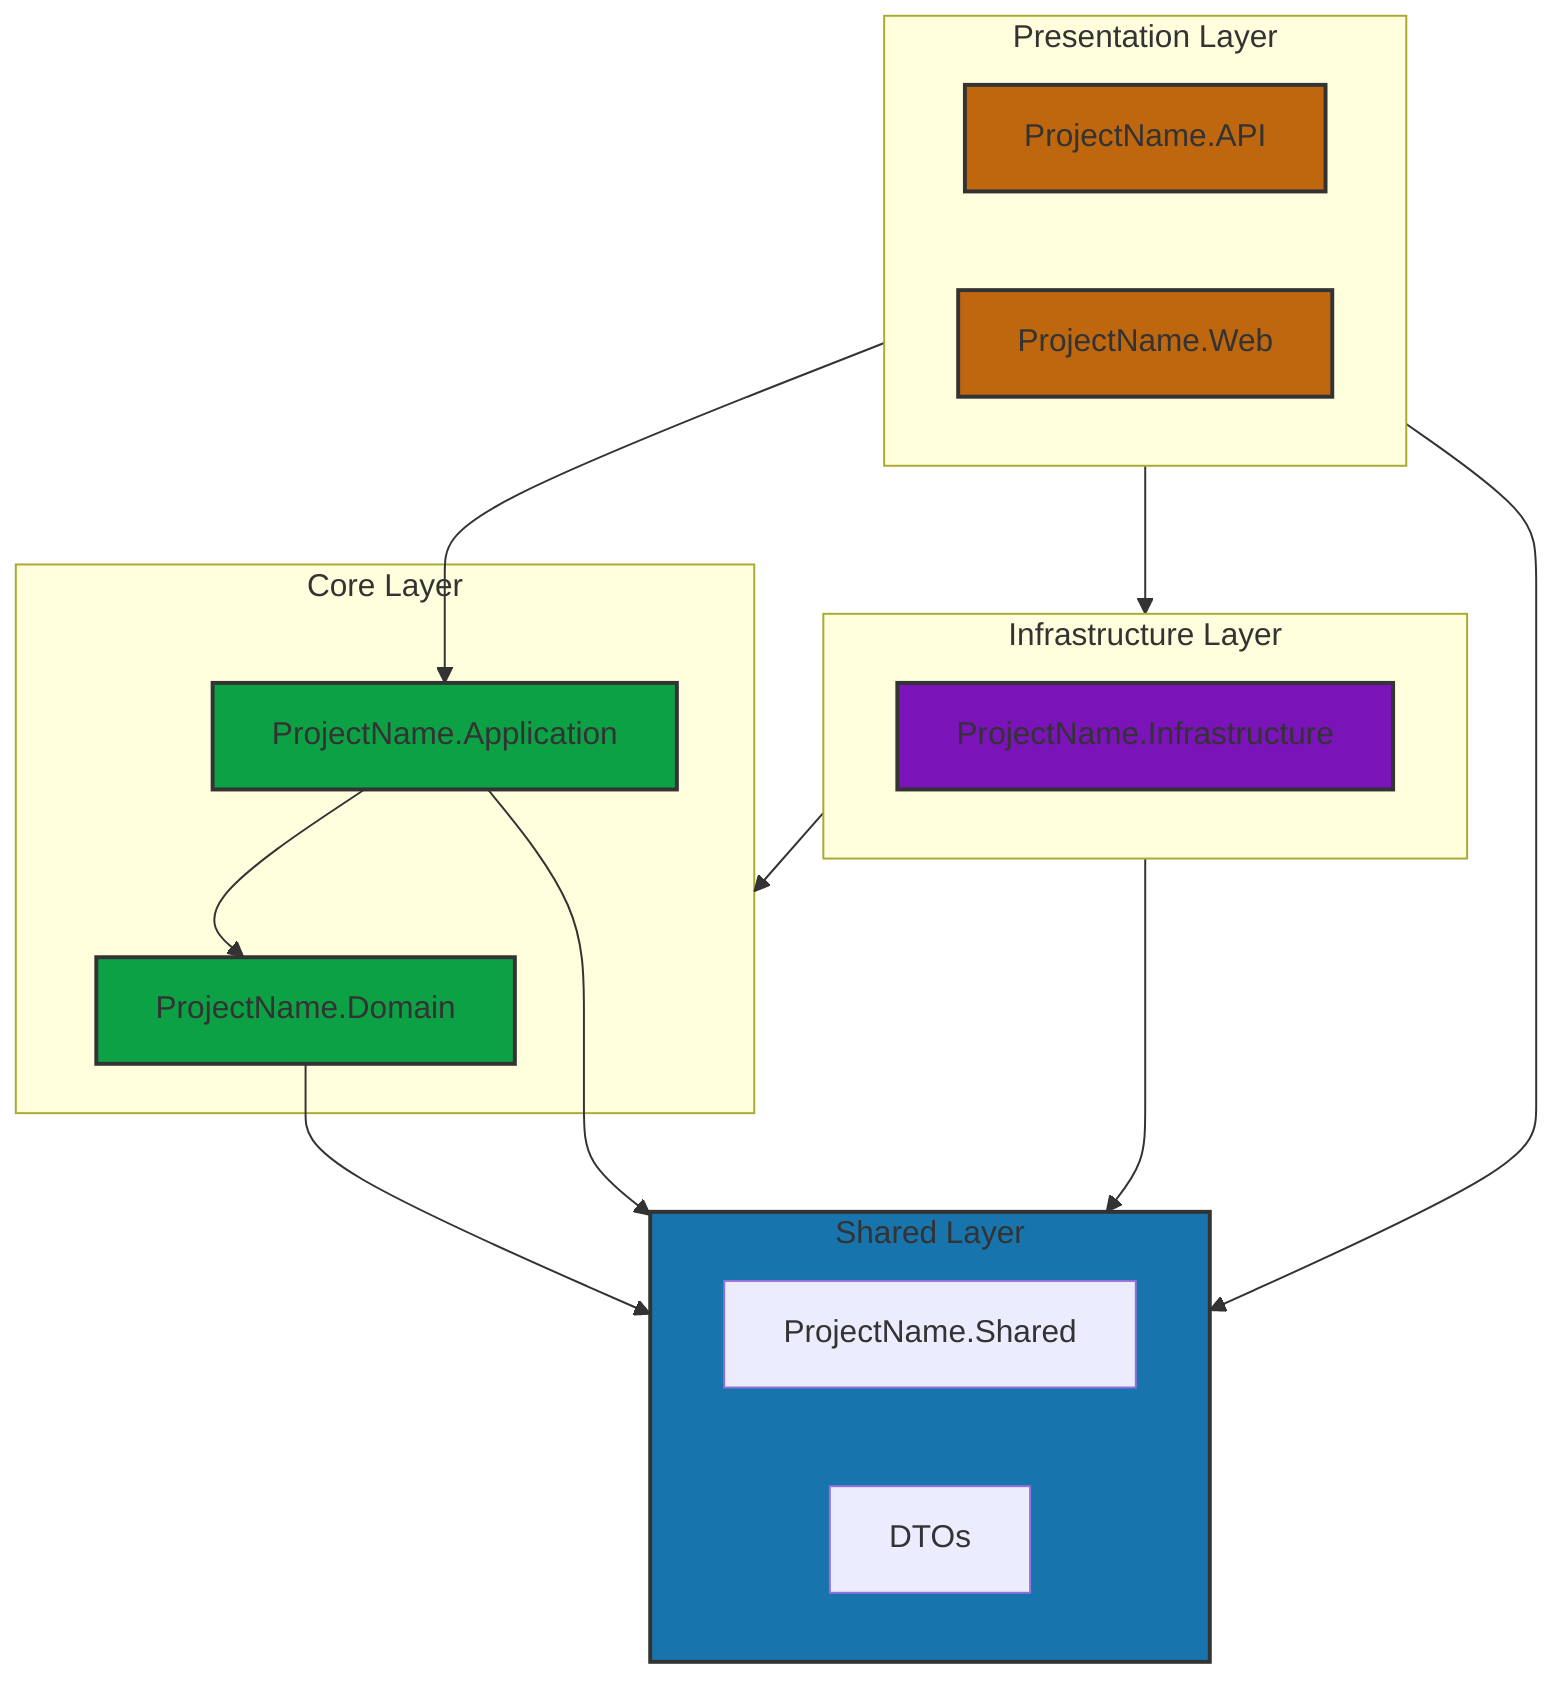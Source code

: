 graph TB
    subgraph Core["Core Layer"]
        Core.Domain["ProjectName.Domain"]
        Core.Application["ProjectName.Application"]
    end

    subgraph Infrastructure["Infrastructure Layer"]
        Infra.Main["ProjectName.Infrastructure"]
    end

    subgraph Presentation["Presentation Layer"]
        Present.API["ProjectName.API"]
        Present.Web["ProjectName.Web"]
    end

    subgraph Shared["Shared Layer"]
        Shared.Main["ProjectName.Shared"]
        Shared.DTOs["DTOs"]
    end

    %% Core Dependencies
    Core.Domain --> Shared
    Core.Application --> Core.Domain
    Core.Application --> Shared

    %% Infrastructure Dependencies
    Infrastructure --> Core
    Infrastructure --> Shared

    %% Presentation Dependencies
    Presentation --> Core.Application
    Presentation --> Infrastructure
    Presentation --> Shared

    %% Styling
    classDef coreStyle fill:#0da146,stroke:#333,stroke-width:2px
    classDef infraStyle fill:#7a14b8,stroke:#333,stroke-width:2px
    classDef presentStyle fill:#bf670f,stroke:#333,stroke-width:2px
    classDef sharedStyle fill:#1774ad,stroke:#333,stroke-width:2px

    class Core.Contracts,Core.Domain,Core.Application coreStyle
    class Infra.Main infraStyle
    class Present.API,Present.Web presentStyle
    class Shared sharedStyle